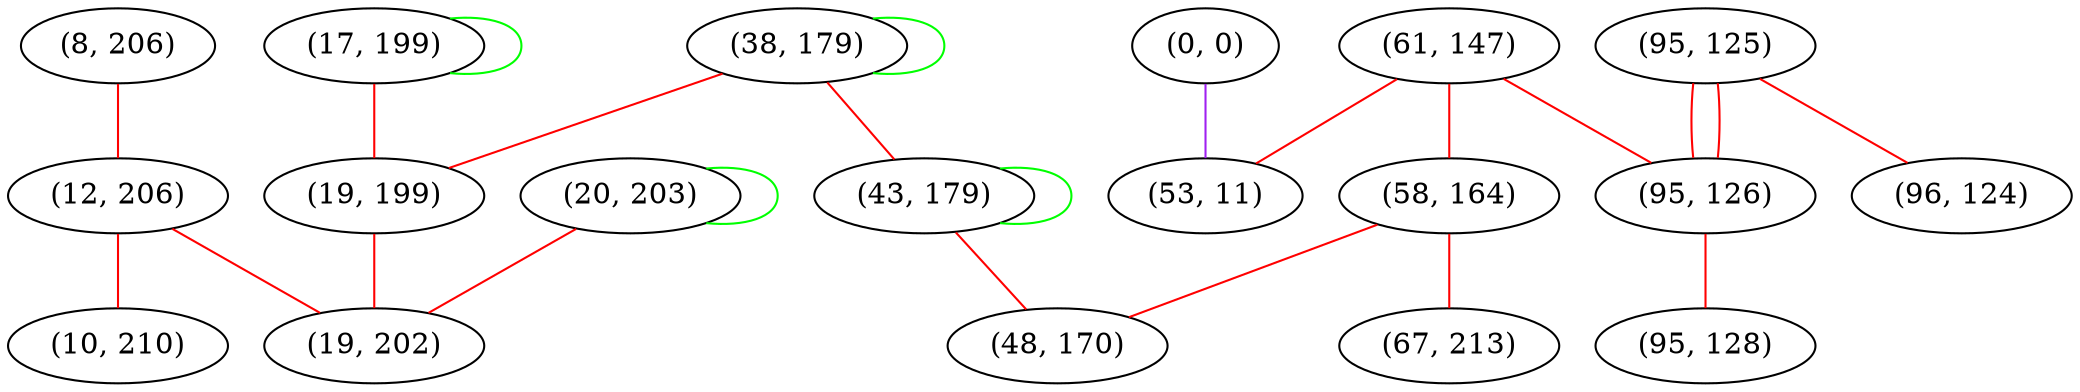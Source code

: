 graph "" {
"(38, 179)";
"(8, 206)";
"(95, 125)";
"(12, 206)";
"(17, 199)";
"(19, 199)";
"(61, 147)";
"(20, 203)";
"(10, 210)";
"(0, 0)";
"(58, 164)";
"(53, 11)";
"(96, 124)";
"(95, 126)";
"(19, 202)";
"(67, 213)";
"(95, 128)";
"(43, 179)";
"(48, 170)";
"(38, 179)" -- "(38, 179)"  [color=green, key=0, weight=2];
"(38, 179)" -- "(19, 199)"  [color=red, key=0, weight=1];
"(38, 179)" -- "(43, 179)"  [color=red, key=0, weight=1];
"(8, 206)" -- "(12, 206)"  [color=red, key=0, weight=1];
"(95, 125)" -- "(95, 126)"  [color=red, key=0, weight=1];
"(95, 125)" -- "(95, 126)"  [color=red, key=1, weight=1];
"(95, 125)" -- "(96, 124)"  [color=red, key=0, weight=1];
"(12, 206)" -- "(19, 202)"  [color=red, key=0, weight=1];
"(12, 206)" -- "(10, 210)"  [color=red, key=0, weight=1];
"(17, 199)" -- "(19, 199)"  [color=red, key=0, weight=1];
"(17, 199)" -- "(17, 199)"  [color=green, key=0, weight=2];
"(19, 199)" -- "(19, 202)"  [color=red, key=0, weight=1];
"(61, 147)" -- "(95, 126)"  [color=red, key=0, weight=1];
"(61, 147)" -- "(58, 164)"  [color=red, key=0, weight=1];
"(61, 147)" -- "(53, 11)"  [color=red, key=0, weight=1];
"(20, 203)" -- "(19, 202)"  [color=red, key=0, weight=1];
"(20, 203)" -- "(20, 203)"  [color=green, key=0, weight=2];
"(0, 0)" -- "(53, 11)"  [color=purple, key=0, weight=4];
"(58, 164)" -- "(48, 170)"  [color=red, key=0, weight=1];
"(58, 164)" -- "(67, 213)"  [color=red, key=0, weight=1];
"(95, 126)" -- "(95, 128)"  [color=red, key=0, weight=1];
"(43, 179)" -- "(43, 179)"  [color=green, key=0, weight=2];
"(43, 179)" -- "(48, 170)"  [color=red, key=0, weight=1];
}
